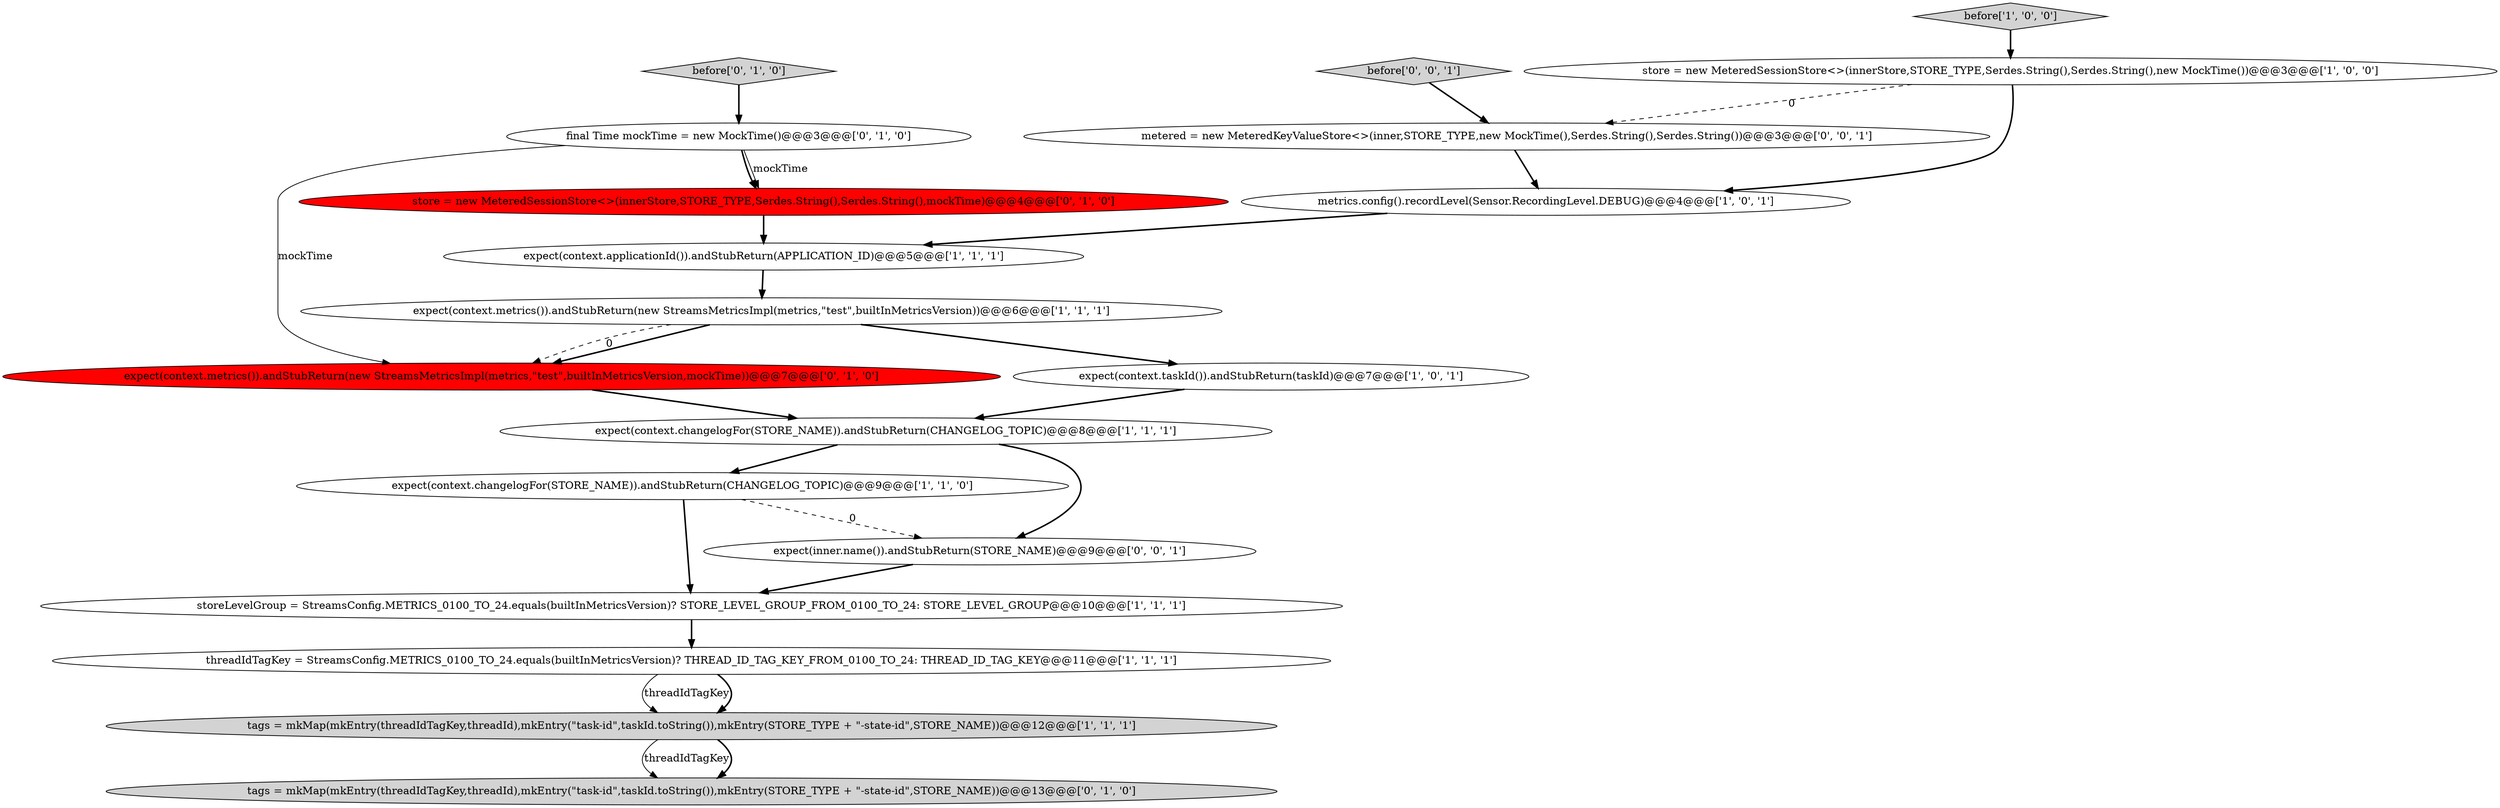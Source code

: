 digraph {
11 [style = filled, label = "store = new MeteredSessionStore<>(innerStore,STORE_TYPE,Serdes.String(),Serdes.String(),mockTime)@@@4@@@['0', '1', '0']", fillcolor = red, shape = ellipse image = "AAA1AAABBB2BBB"];
1 [style = filled, label = "metrics.config().recordLevel(Sensor.RecordingLevel.DEBUG)@@@4@@@['1', '0', '1']", fillcolor = white, shape = ellipse image = "AAA0AAABBB1BBB"];
7 [style = filled, label = "storeLevelGroup = StreamsConfig.METRICS_0100_TO_24.equals(builtInMetricsVersion)? STORE_LEVEL_GROUP_FROM_0100_TO_24: STORE_LEVEL_GROUP@@@10@@@['1', '1', '1']", fillcolor = white, shape = ellipse image = "AAA0AAABBB1BBB"];
8 [style = filled, label = "tags = mkMap(mkEntry(threadIdTagKey,threadId),mkEntry(\"task-id\",taskId.toString()),mkEntry(STORE_TYPE + \"-state-id\",STORE_NAME))@@@12@@@['1', '1', '1']", fillcolor = lightgray, shape = ellipse image = "AAA0AAABBB1BBB"];
3 [style = filled, label = "expect(context.changelogFor(STORE_NAME)).andStubReturn(CHANGELOG_TOPIC)@@@9@@@['1', '1', '0']", fillcolor = white, shape = ellipse image = "AAA0AAABBB1BBB"];
12 [style = filled, label = "before['0', '1', '0']", fillcolor = lightgray, shape = diamond image = "AAA0AAABBB2BBB"];
15 [style = filled, label = "expect(context.metrics()).andStubReturn(new StreamsMetricsImpl(metrics,\"test\",builtInMetricsVersion,mockTime))@@@7@@@['0', '1', '0']", fillcolor = red, shape = ellipse image = "AAA1AAABBB2BBB"];
14 [style = filled, label = "tags = mkMap(mkEntry(threadIdTagKey,threadId),mkEntry(\"task-id\",taskId.toString()),mkEntry(STORE_TYPE + \"-state-id\",STORE_NAME))@@@13@@@['0', '1', '0']", fillcolor = lightgray, shape = ellipse image = "AAA0AAABBB2BBB"];
17 [style = filled, label = "expect(inner.name()).andStubReturn(STORE_NAME)@@@9@@@['0', '0', '1']", fillcolor = white, shape = ellipse image = "AAA0AAABBB3BBB"];
0 [style = filled, label = "expect(context.taskId()).andStubReturn(taskId)@@@7@@@['1', '0', '1']", fillcolor = white, shape = ellipse image = "AAA0AAABBB1BBB"];
16 [style = filled, label = "metered = new MeteredKeyValueStore<>(inner,STORE_TYPE,new MockTime(),Serdes.String(),Serdes.String())@@@3@@@['0', '0', '1']", fillcolor = white, shape = ellipse image = "AAA0AAABBB3BBB"];
5 [style = filled, label = "expect(context.metrics()).andStubReturn(new StreamsMetricsImpl(metrics,\"test\",builtInMetricsVersion))@@@6@@@['1', '1', '1']", fillcolor = white, shape = ellipse image = "AAA0AAABBB1BBB"];
10 [style = filled, label = "expect(context.applicationId()).andStubReturn(APPLICATION_ID)@@@5@@@['1', '1', '1']", fillcolor = white, shape = ellipse image = "AAA0AAABBB1BBB"];
18 [style = filled, label = "before['0', '0', '1']", fillcolor = lightgray, shape = diamond image = "AAA0AAABBB3BBB"];
2 [style = filled, label = "store = new MeteredSessionStore<>(innerStore,STORE_TYPE,Serdes.String(),Serdes.String(),new MockTime())@@@3@@@['1', '0', '0']", fillcolor = white, shape = ellipse image = "AAA0AAABBB1BBB"];
9 [style = filled, label = "threadIdTagKey = StreamsConfig.METRICS_0100_TO_24.equals(builtInMetricsVersion)? THREAD_ID_TAG_KEY_FROM_0100_TO_24: THREAD_ID_TAG_KEY@@@11@@@['1', '1', '1']", fillcolor = white, shape = ellipse image = "AAA0AAABBB1BBB"];
4 [style = filled, label = "before['1', '0', '0']", fillcolor = lightgray, shape = diamond image = "AAA0AAABBB1BBB"];
6 [style = filled, label = "expect(context.changelogFor(STORE_NAME)).andStubReturn(CHANGELOG_TOPIC)@@@8@@@['1', '1', '1']", fillcolor = white, shape = ellipse image = "AAA0AAABBB1BBB"];
13 [style = filled, label = "final Time mockTime = new MockTime()@@@3@@@['0', '1', '0']", fillcolor = white, shape = ellipse image = "AAA0AAABBB2BBB"];
6->17 [style = bold, label=""];
6->3 [style = bold, label=""];
9->8 [style = solid, label="threadIdTagKey"];
3->17 [style = dashed, label="0"];
13->15 [style = solid, label="mockTime"];
8->14 [style = solid, label="threadIdTagKey"];
0->6 [style = bold, label=""];
2->1 [style = bold, label=""];
8->14 [style = bold, label=""];
5->15 [style = bold, label=""];
15->6 [style = bold, label=""];
4->2 [style = bold, label=""];
9->8 [style = bold, label=""];
13->11 [style = bold, label=""];
17->7 [style = bold, label=""];
7->9 [style = bold, label=""];
12->13 [style = bold, label=""];
10->5 [style = bold, label=""];
5->0 [style = bold, label=""];
3->7 [style = bold, label=""];
16->1 [style = bold, label=""];
11->10 [style = bold, label=""];
13->11 [style = solid, label="mockTime"];
2->16 [style = dashed, label="0"];
5->15 [style = dashed, label="0"];
1->10 [style = bold, label=""];
18->16 [style = bold, label=""];
}
